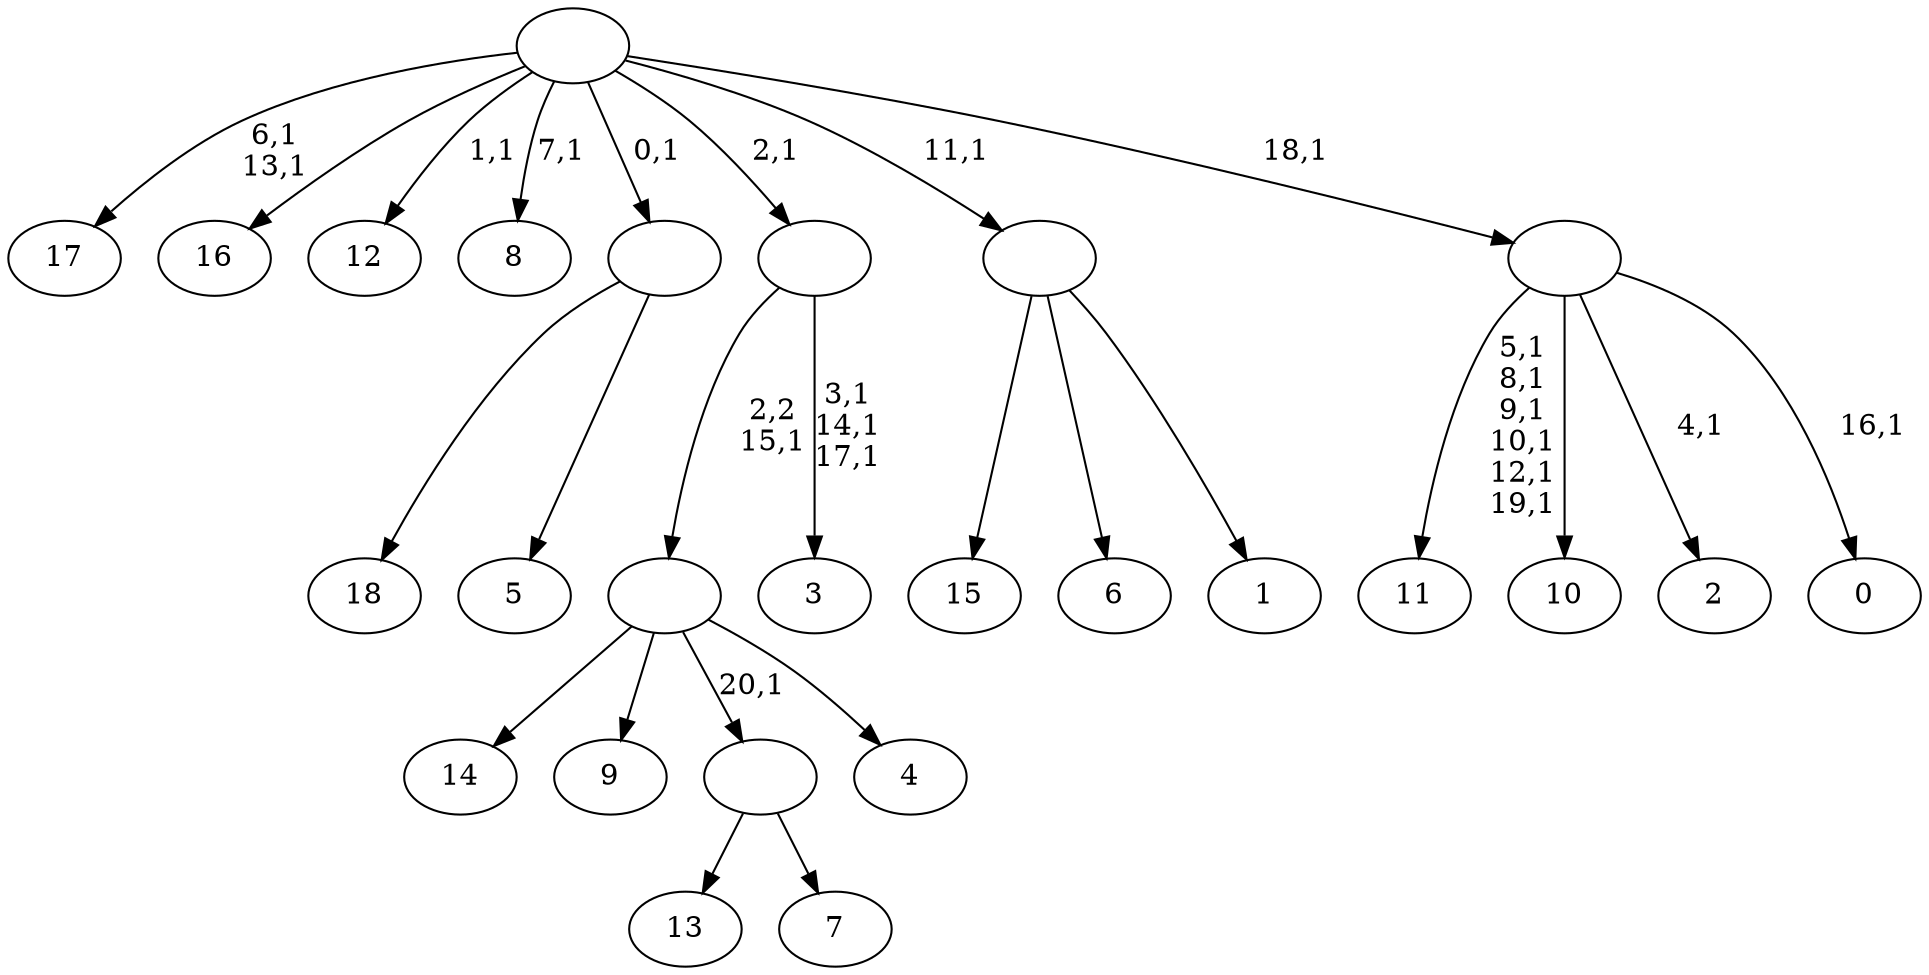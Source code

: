 digraph T {
	40 [label="18"]
	39 [label="17"]
	36 [label="16"]
	35 [label="15"]
	34 [label="14"]
	33 [label="13"]
	32 [label="12"]
	30 [label="11"]
	23 [label="10"]
	22 [label="9"]
	21 [label="8"]
	19 [label="7"]
	18 [label=""]
	17 [label="6"]
	16 [label="5"]
	15 [label=""]
	14 [label="4"]
	13 [label=""]
	12 [label="3"]
	8 [label=""]
	7 [label="2"]
	5 [label="1"]
	4 [label=""]
	3 [label="0"]
	1 [label=""]
	0 [label=""]
	18 -> 33 [label=""]
	18 -> 19 [label=""]
	15 -> 40 [label=""]
	15 -> 16 [label=""]
	13 -> 34 [label=""]
	13 -> 22 [label=""]
	13 -> 18 [label="20,1"]
	13 -> 14 [label=""]
	8 -> 12 [label="3,1\n14,1\n17,1"]
	8 -> 13 [label="2,2\n15,1"]
	4 -> 35 [label=""]
	4 -> 17 [label=""]
	4 -> 5 [label=""]
	1 -> 3 [label="16,1"]
	1 -> 7 [label="4,1"]
	1 -> 30 [label="5,1\n8,1\n9,1\n10,1\n12,1\n19,1"]
	1 -> 23 [label=""]
	0 -> 21 [label="7,1"]
	0 -> 32 [label="1,1"]
	0 -> 39 [label="6,1\n13,1"]
	0 -> 36 [label=""]
	0 -> 15 [label="0,1"]
	0 -> 8 [label="2,1"]
	0 -> 4 [label="11,1"]
	0 -> 1 [label="18,1"]
}
